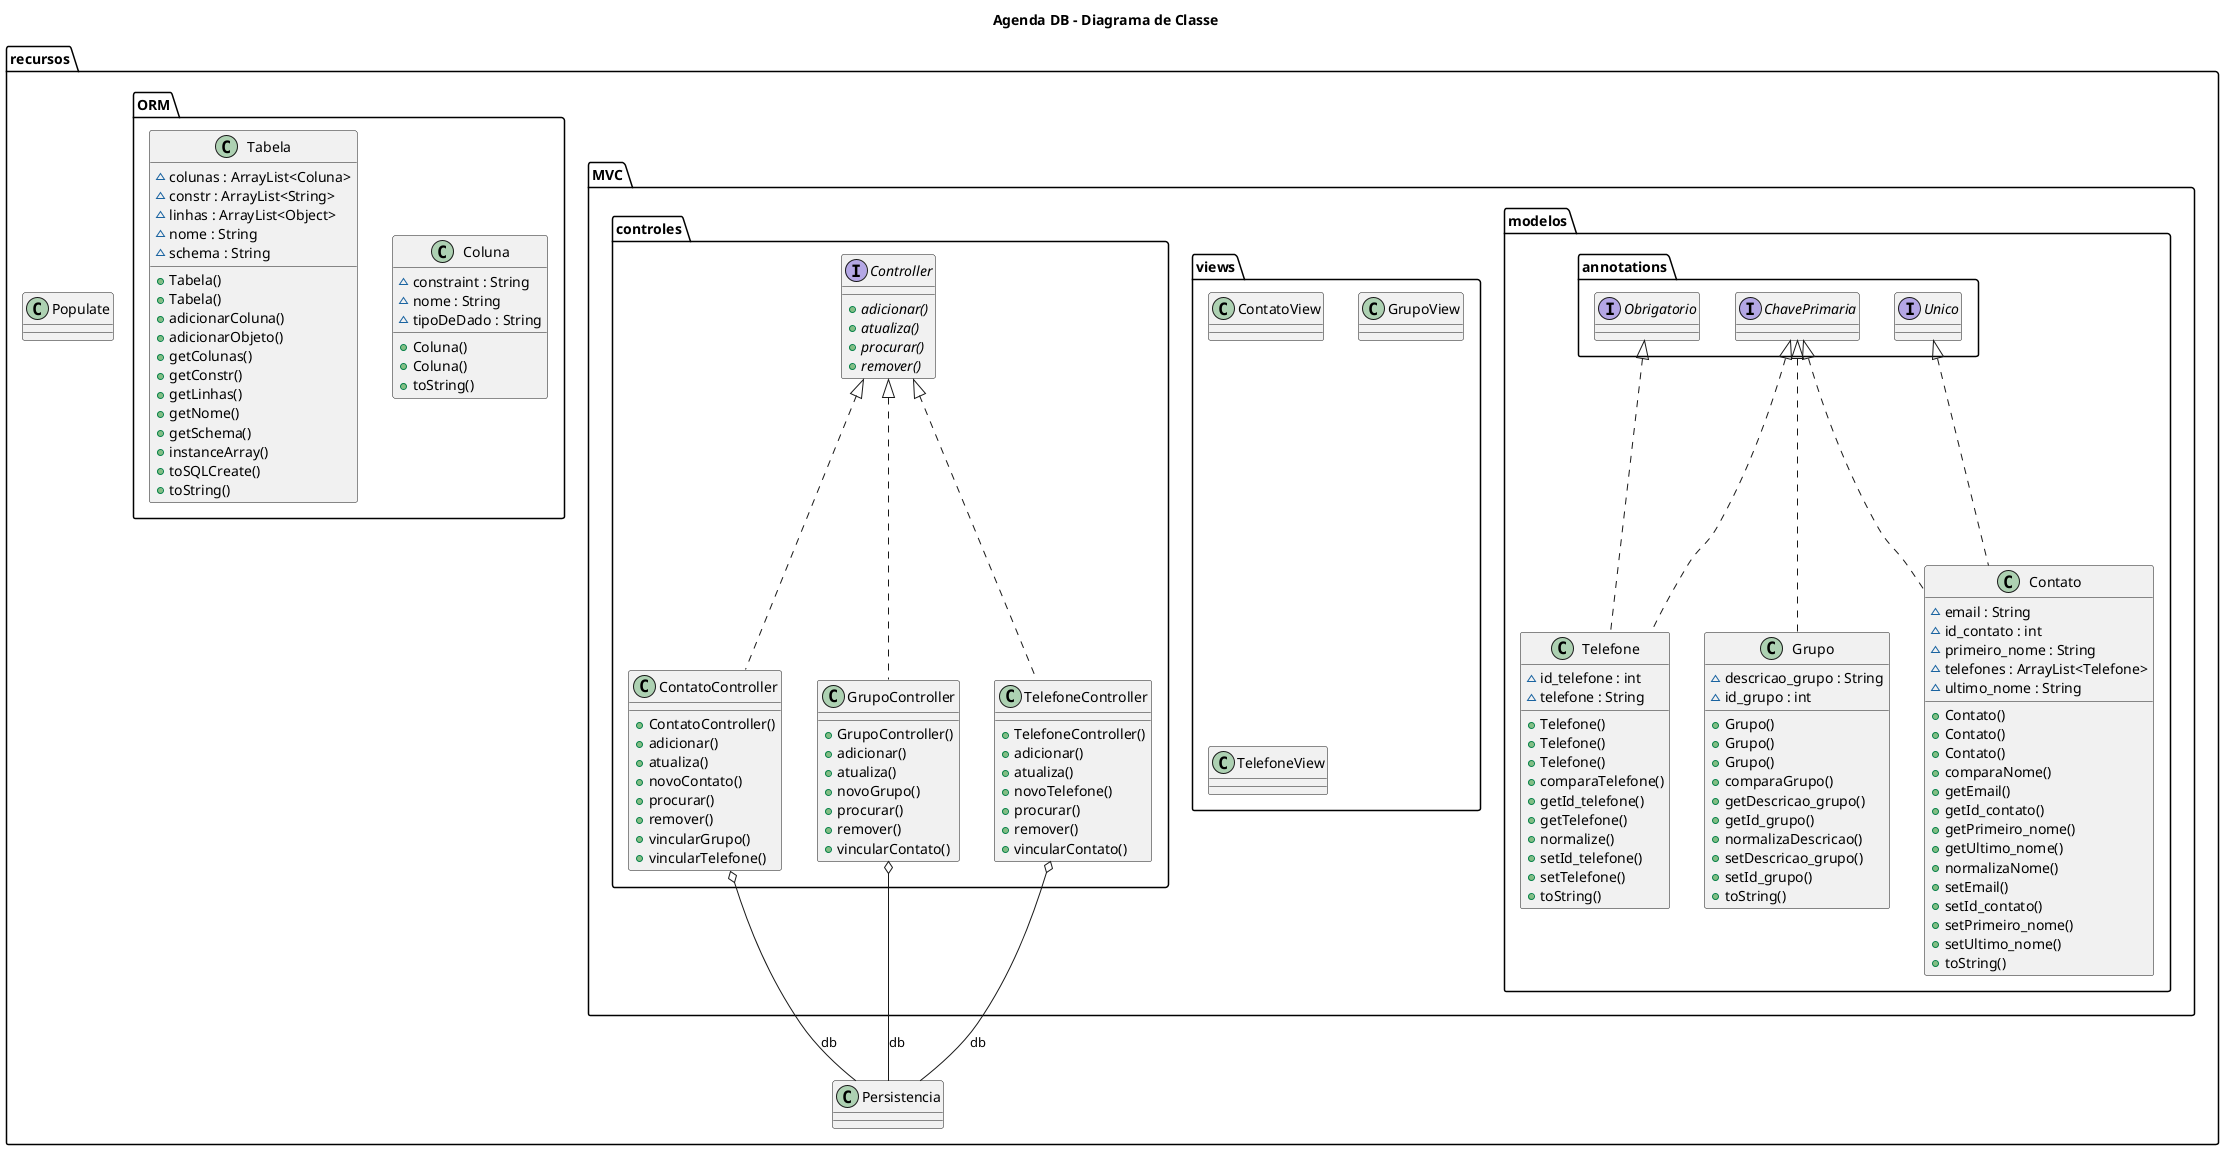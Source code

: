@startuml

title Agenda DB - Diagrama de Classe

'------------ MVC ------------

    '------------ Modelos ------------
        class recursos.MVC.modelos.Contato {
            ~ email : String
            ~ id_contato : int
            ~ primeiro_nome : String
            ~ telefones : ArrayList<Telefone>
            ~ ultimo_nome : String
            + Contato()
            + Contato()
            + Contato()
            + comparaNome()
            + getEmail()
            + getId_contato()
            + getPrimeiro_nome()
            + getUltimo_nome()
            + normalizaNome()
            + setEmail()
            + setId_contato()
            + setPrimeiro_nome()
            + setUltimo_nome()
            + toString()
        }
        class recursos.MVC.modelos.Grupo {
            ~ descricao_grupo : String
            ~ id_grupo : int
            + Grupo()
            + Grupo()
            + Grupo()
            + comparaGrupo()
            + getDescricao_grupo()
            + getId_grupo()
            + normalizaDescricao()
            + setDescricao_grupo()
            + setId_grupo()
            + toString()
        }
        class recursos.MVC.modelos.Telefone {
            ~ id_telefone : int
            ~ telefone : String
            + Telefone()
            + Telefone()
            + Telefone()
            + comparaTelefone()
            + getId_telefone()
            + getTelefone()
            + normalize()
            + setId_telefone()
            + setTelefone()
            + toString()
        }

        '------------ Annotations ------------
        interface recursos.MVC.modelos.annotations.ChavePrimaria {
        }
        interface recursos.MVC.modelos.annotations.Obrigatorio {
        }
        interface recursos.MVC.modelos.annotations.Unico {
        }

    '------------ Views ------------

        class recursos.MVC.views.ContatoView {
        }
        class recursos.MVC.views.GrupoView {
        }
        class recursos.MVC.views.TelefoneView {
        }


    '------------ Controles ------------
        class recursos.MVC.controles.ContatoController {
            + ContatoController()
            + adicionar()
            + atualiza()
            + novoContato()
            + procurar()
            + remover()
            + vincularGrupo()
            + vincularTelefone()
        }
        class recursos.MVC.controles.GrupoController {
            + GrupoController()
            + adicionar()
            + atualiza()
            + novoGrupo()
            + procurar()
            + remover()
            + vincularContato()
        }
        class recursos.MVC.controles.TelefoneController {
            + TelefoneController()
            + adicionar()
            + atualiza()
            + novoTelefone()
            + procurar()
            + remover()
            + vincularContato()
        }

        '------------ Interface ------------
        interface recursos.MVC.controles.Controller {
            {abstract} + adicionar()
            {abstract} + atualiza()
            {abstract} + procurar()
            {abstract} + remover()
        }

'------------ ORM ------------
    class recursos.Persistencia {
    }
    class recursos.Populate {
    }
    class recursos.ORM.Coluna {
        ~ constraint : String
        ~ nome : String
        ~ tipoDeDado : String
        + Coluna()
        + Coluna()
        + toString()
    }
    class recursos.ORM.Tabela {
        ~ colunas : ArrayList<Coluna>
        ~ constr : ArrayList<String>
        ~ linhas : ArrayList<Object>
        ~ nome : String
        ~ schema : String
        + Tabela()
        + Tabela()
        + adicionarColuna()
        + adicionarObjeto()
        + getColunas()
        + getConstr()
        + getLinhas()
        + getNome()
        + getSchema()
        + instanceArray()
        + toSQLCreate()
        + toString()
    }



recursos.MVC.controles.ContatoController .up.|> recursos.MVC.controles.Controller
recursos.MVC.controles.ContatoController o-- recursos.Persistencia : db
recursos.MVC.controles.GrupoController .up.|> recursos.MVC.controles.Controller
recursos.MVC.controles.GrupoController o-- recursos.Persistencia : db
recursos.MVC.controles.TelefoneController .up.|> recursos.MVC.controles.Controller
recursos.MVC.controles.TelefoneController o-- recursos.Persistencia : db

recursos.MVC.modelos.Contato .up.|> recursos.MVC.modelos.annotations.ChavePrimaria
recursos.MVC.modelos.Contato .up.|> recursos.MVC.modelos.annotations.Unico

recursos.MVC.modelos.Grupo .up.|> recursos.MVC.modelos.annotations.ChavePrimaria

recursos.MVC.modelos.Telefone .up.|> recursos.MVC.modelos.annotations.ChavePrimaria
recursos.MVC.modelos.Telefone .up.|> recursos.MVC.modelos.annotations.Obrigatorio

recursos.Persistencia +-down- recursos.Persistencia.Utils

@enduml
